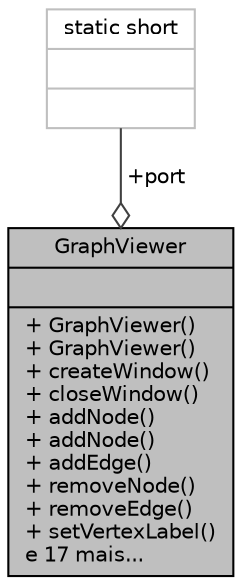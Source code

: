 digraph "GraphViewer"
{
  edge [fontname="Helvetica",fontsize="10",labelfontname="Helvetica",labelfontsize="10"];
  node [fontname="Helvetica",fontsize="10",shape=record];
  Node1 [label="{GraphViewer\n||+ GraphViewer()\l+ GraphViewer()\l+ createWindow()\l+ closeWindow()\l+ addNode()\l+ addNode()\l+ addEdge()\l+ removeNode()\l+ removeEdge()\l+ setVertexLabel()\le 17 mais...\l}",height=0.2,width=0.4,color="black", fillcolor="grey75", style="filled", fontcolor="black"];
  Node2 -> Node1 [color="grey25",fontsize="10",style="solid",label=" +port" ,arrowhead="odiamond",fontname="Helvetica"];
  Node2 [label="{static short\n||}",height=0.2,width=0.4,color="grey75", fillcolor="white", style="filled"];
}
